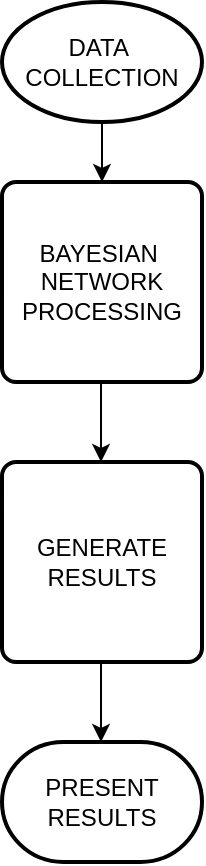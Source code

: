 <mxfile version="24.8.6">
  <diagram name="Page-1" id="o9Wp1EaGl3yU0gQJHtld">
    <mxGraphModel dx="925" dy="495" grid="1" gridSize="10" guides="1" tooltips="1" connect="1" arrows="1" fold="1" page="1" pageScale="1" pageWidth="850" pageHeight="1100" math="0" shadow="0">
      <root>
        <mxCell id="0" />
        <mxCell id="1" parent="0" />
        <mxCell id="_oZBkbtQEpN_fBHLFjaB-13" value="" style="group" vertex="1" connectable="0" parent="1">
          <mxGeometry x="390" y="20" width="100" height="430" as="geometry" />
        </mxCell>
        <mxCell id="_oZBkbtQEpN_fBHLFjaB-10" style="edgeStyle=orthogonalEdgeStyle;rounded=0;orthogonalLoop=1;jettySize=auto;html=1;exitX=0.5;exitY=1;exitDx=0;exitDy=0;exitPerimeter=0;entryX=0.5;entryY=0;entryDx=0;entryDy=0;" edge="1" parent="_oZBkbtQEpN_fBHLFjaB-13" source="_oZBkbtQEpN_fBHLFjaB-5" target="_oZBkbtQEpN_fBHLFjaB-6">
          <mxGeometry relative="1" as="geometry" />
        </mxCell>
        <mxCell id="_oZBkbtQEpN_fBHLFjaB-5" value="DATA&amp;nbsp;&lt;div&gt;COLLECTION&lt;/div&gt;" style="strokeWidth=2;html=1;shape=mxgraph.flowchart.start_1;whiteSpace=wrap;" vertex="1" parent="_oZBkbtQEpN_fBHLFjaB-13">
          <mxGeometry width="100" height="60" as="geometry" />
        </mxCell>
        <mxCell id="_oZBkbtQEpN_fBHLFjaB-6" value="BAYESIAN&amp;nbsp;&lt;div&gt;NETWORK&lt;/div&gt;&lt;div&gt;PROCESSING&lt;/div&gt;" style="rounded=1;whiteSpace=wrap;html=1;absoluteArcSize=1;arcSize=14;strokeWidth=2;" vertex="1" parent="_oZBkbtQEpN_fBHLFjaB-13">
          <mxGeometry y="90" width="100" height="100" as="geometry" />
        </mxCell>
        <mxCell id="_oZBkbtQEpN_fBHLFjaB-7" value="GENERATE&lt;div&gt;RESULTS&lt;/div&gt;" style="rounded=1;whiteSpace=wrap;html=1;absoluteArcSize=1;arcSize=14;strokeWidth=2;" vertex="1" parent="_oZBkbtQEpN_fBHLFjaB-13">
          <mxGeometry y="230" width="100" height="100" as="geometry" />
        </mxCell>
        <mxCell id="_oZBkbtQEpN_fBHLFjaB-8" value="PRESENT&lt;div&gt;RESULTS&lt;/div&gt;" style="strokeWidth=2;html=1;shape=mxgraph.flowchart.terminator;whiteSpace=wrap;" vertex="1" parent="_oZBkbtQEpN_fBHLFjaB-13">
          <mxGeometry y="370" width="100" height="60" as="geometry" />
        </mxCell>
        <mxCell id="_oZBkbtQEpN_fBHLFjaB-11" value="" style="edgeStyle=none;orthogonalLoop=1;jettySize=auto;html=1;rounded=0;" edge="1" parent="_oZBkbtQEpN_fBHLFjaB-13">
          <mxGeometry width="100" relative="1" as="geometry">
            <mxPoint x="49.5" y="190" as="sourcePoint" />
            <mxPoint x="49.5" y="230" as="targetPoint" />
            <Array as="points" />
          </mxGeometry>
        </mxCell>
        <mxCell id="_oZBkbtQEpN_fBHLFjaB-12" value="" style="edgeStyle=none;orthogonalLoop=1;jettySize=auto;html=1;rounded=0;" edge="1" parent="_oZBkbtQEpN_fBHLFjaB-13">
          <mxGeometry width="100" relative="1" as="geometry">
            <mxPoint x="49.5" y="330" as="sourcePoint" />
            <mxPoint x="49.5" y="370" as="targetPoint" />
            <Array as="points" />
          </mxGeometry>
        </mxCell>
      </root>
    </mxGraphModel>
  </diagram>
</mxfile>
